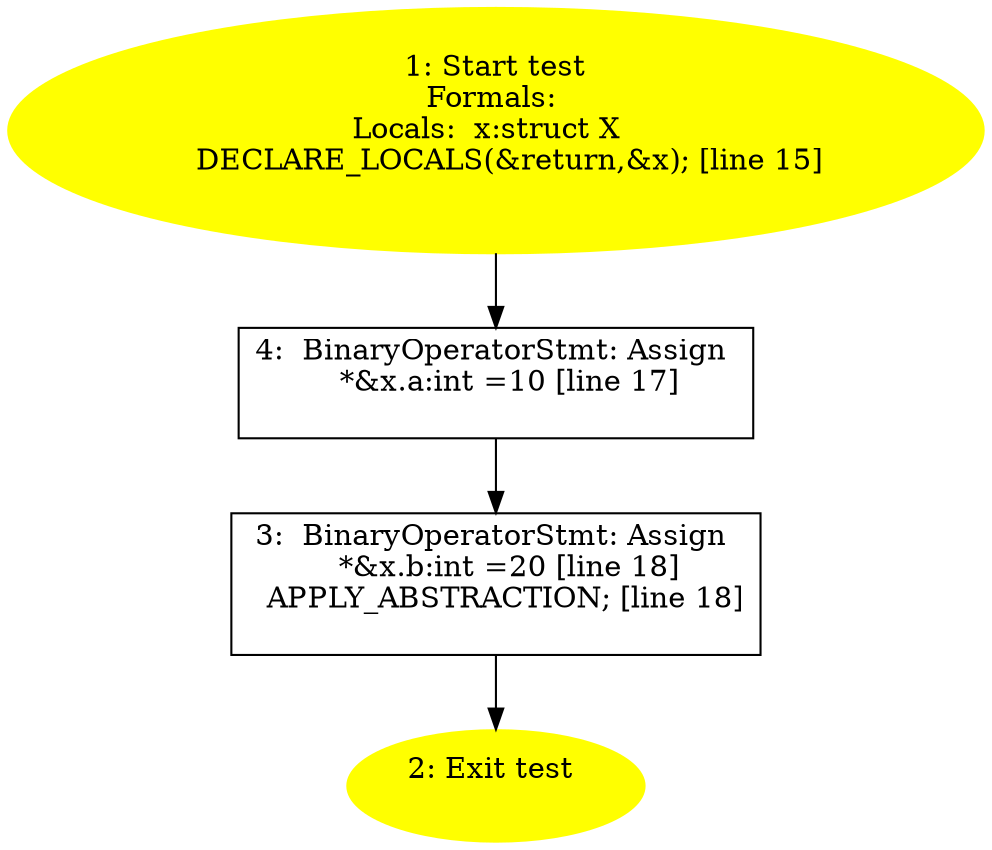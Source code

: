 digraph iCFG {
4 [label="4:  BinaryOperatorStmt: Assign \n   *&x.a:int =10 [line 17]\n " shape="box"]
	

	 4 -> 3 ;
3 [label="3:  BinaryOperatorStmt: Assign \n   *&x.b:int =20 [line 18]\n  APPLY_ABSTRACTION; [line 18]\n " shape="box"]
	

	 3 -> 2 ;
2 [label="2: Exit test \n  " color=yellow style=filled]
	

1 [label="1: Start test\nFormals: \nLocals:  x:struct X  \n   DECLARE_LOCALS(&return,&x); [line 15]\n " color=yellow style=filled]
	

	 1 -> 4 ;
}
